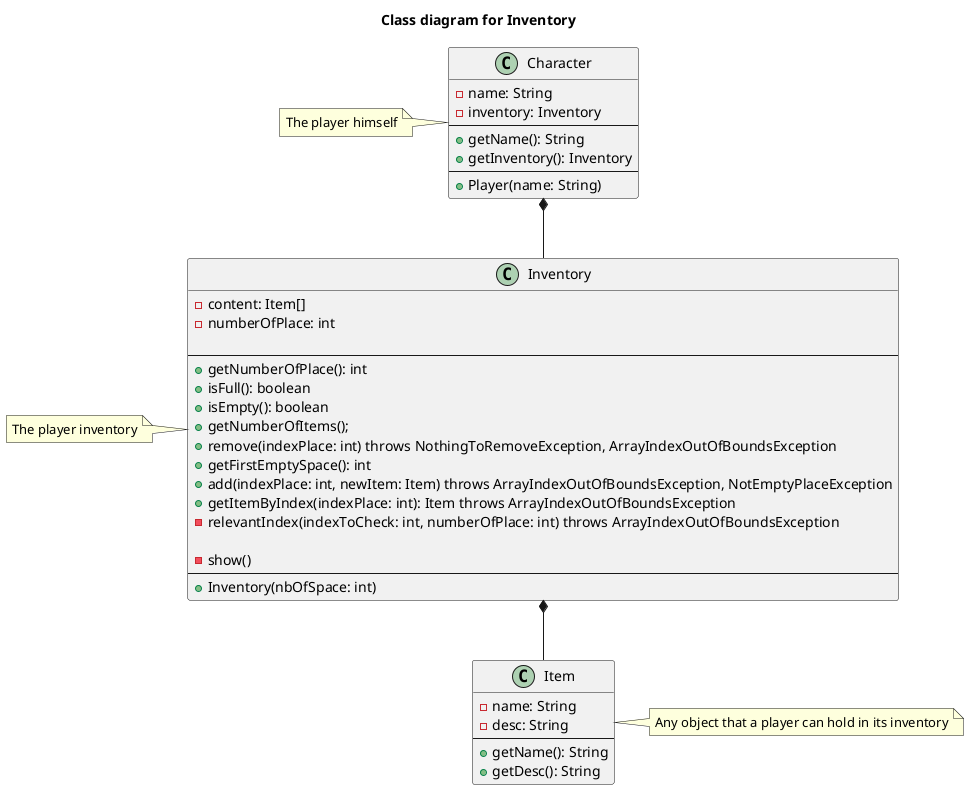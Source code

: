 @startuml
'https://plantuml.com/class-diagram

title "Class diagram for Inventory"

class Character {
- name: String
- inventory: Inventory
----
+ getName(): String
+ getInventory(): Inventory
----
+ Player(name: String)
}
note left : The player himself

class Inventory {
- content: Item[]
- numberOfPlace: int

----
+ getNumberOfPlace(): int
+ isFull(): boolean
+ isEmpty(): boolean
+ getNumberOfItems();
+ remove(indexPlace: int) throws NothingToRemoveException, ArrayIndexOutOfBoundsException
+ getFirstEmptySpace(): int
' Get the index of the first free space of inventory
+ add(indexPlace: int, newItem: Item) throws ArrayIndexOutOfBoundsException, NotEmptyPlaceException
+ getItemByIndex(indexPlace: int): Item throws ArrayIndexOutOfBoundsException
- relevantIndex(indexToCheck: int, numberOfPlace: int) throws ArrayIndexOutOfBoundsException

- show()
'Print the inventory on the console to debug
----
+ Inventory(nbOfSpace: int)
}
note left : The player inventory

class Item {
- name: String
- desc: String
----
+ getName(): String
+ getDesc(): String
}
note right : Any object that a player can hold in its inventory


Inventory *-- Item
Character *-- Inventory


@enduml